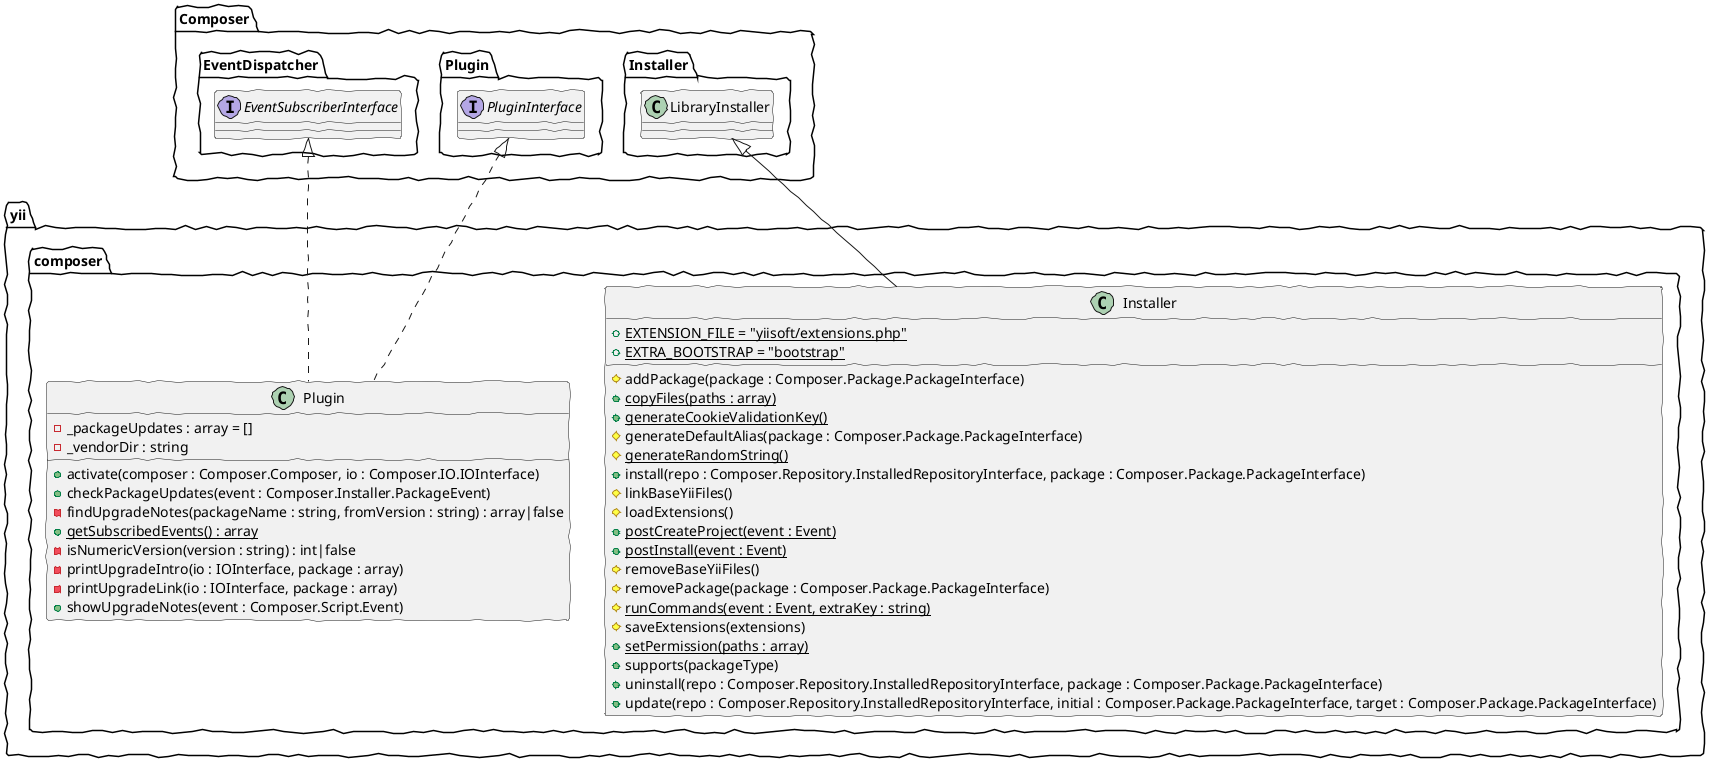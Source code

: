 @startuml
skinparam handwritten true
class yii.composer.Installer {
    +{static}EXTENSION_FILE = "yiisoft/extensions.php"
    +{static}EXTRA_BOOTSTRAP = "bootstrap"
    #addPackage(package : Composer.Package.PackageInterface)
    +{static}copyFiles(paths : array)
    +{static}generateCookieValidationKey()
    #generateDefaultAlias(package : Composer.Package.PackageInterface)
    #{static}generateRandomString()
    +install(repo : Composer.Repository.InstalledRepositoryInterface, package : Composer.Package.PackageInterface)
    #linkBaseYiiFiles()
    #loadExtensions()
    +{static}postCreateProject(event : Event)
    +{static}postInstall(event : Event)
    #removeBaseYiiFiles()
    #removePackage(package : Composer.Package.PackageInterface)
    #{static}runCommands(event : Event, extraKey : string)
    #saveExtensions(extensions)
    +{static}setPermission(paths : array)
    +supports(packageType)
    +uninstall(repo : Composer.Repository.InstalledRepositoryInterface, package : Composer.Package.PackageInterface)
    +update(repo : Composer.Repository.InstalledRepositoryInterface, initial : Composer.Package.PackageInterface, target : Composer.Package.PackageInterface)
}
class yii.composer.Installer extends Composer.Installer.LibraryInstaller
class yii.composer.Plugin {
    -_packageUpdates : array = []
    -_vendorDir : string
    +activate(composer : Composer.Composer, io : Composer.IO.IOInterface)
    +checkPackageUpdates(event : Composer.Installer.PackageEvent)
    -findUpgradeNotes(packageName : string, fromVersion : string) : array|false
    +{static}getSubscribedEvents() : array
    -isNumericVersion(version : string) : int|false
    -printUpgradeIntro(io : IOInterface, package : array)
    -printUpgradeLink(io : IOInterface, package : array)
    +showUpgradeNotes(event : Composer.Script.Event)
}
class yii.composer.Plugin implements Composer.Plugin.PluginInterface
class yii.composer.Plugin implements Composer.EventDispatcher.EventSubscriberInterface
@enduml
